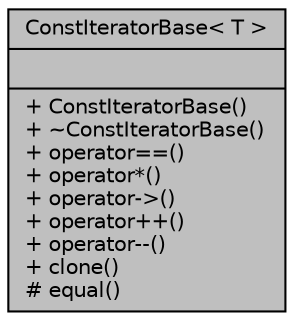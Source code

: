 digraph "ConstIteratorBase&lt; T &gt;"
{
 // INTERACTIVE_SVG=YES
  edge [fontname="Helvetica",fontsize="10",labelfontname="Helvetica",labelfontsize="10"];
  node [fontname="Helvetica",fontsize="10",shape=record];
  Node3 [label="{ConstIteratorBase\< T \>\n||+ ConstIteratorBase()\l+ ~ConstIteratorBase()\l+ operator==()\l+ operator*()\l+ operator-\>()\l+ operator++()\l+ operator--()\l+ clone()\l# equal()\l}",height=0.2,width=0.4,color="black", fillcolor="grey75", style="filled", fontcolor="black"];
}

